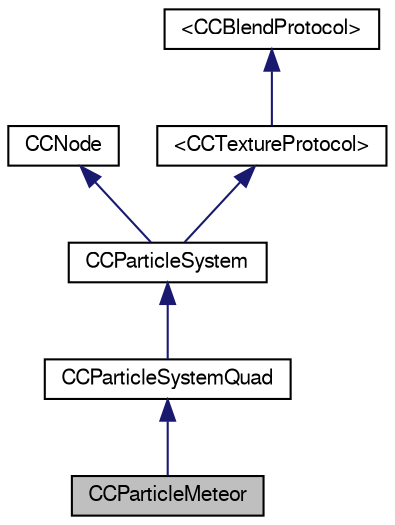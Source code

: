 digraph G
{
  bgcolor="transparent";
  edge [fontname="FreeSans",fontsize="10",labelfontname="FreeSans",labelfontsize="10"];
  node [fontname="FreeSans",fontsize="10",shape=record];
  Node1 [label="CCParticleMeteor",height=0.2,width=0.4,color="black", fillcolor="grey75", style="filled" fontcolor="black"];
  Node2 -> Node1 [dir="back",color="midnightblue",fontsize="10",style="solid",fontname="FreeSans"];
  Node2 [label="CCParticleSystemQuad",height=0.2,width=0.4,color="black",URL="$interface_c_c_particle_system_quad.html"];
  Node3 -> Node2 [dir="back",color="midnightblue",fontsize="10",style="solid",fontname="FreeSans"];
  Node3 [label="CCParticleSystem",height=0.2,width=0.4,color="black",URL="$interface_c_c_particle_system.html"];
  Node4 -> Node3 [dir="back",color="midnightblue",fontsize="10",style="solid",fontname="FreeSans"];
  Node4 [label="CCNode",height=0.2,width=0.4,color="black",URL="$interface_c_c_node.html"];
  Node5 -> Node3 [dir="back",color="midnightblue",fontsize="10",style="solid",fontname="FreeSans"];
  Node5 [label="\<CCTextureProtocol\>",height=0.2,width=0.4,color="black",URL="$protocol_c_c_texture_protocol-p.html"];
  Node6 -> Node5 [dir="back",color="midnightblue",fontsize="10",style="solid",fontname="FreeSans"];
  Node6 [label="\<CCBlendProtocol\>",height=0.2,width=0.4,color="black",URL="$protocol_c_c_blend_protocol-p.html"];
}
